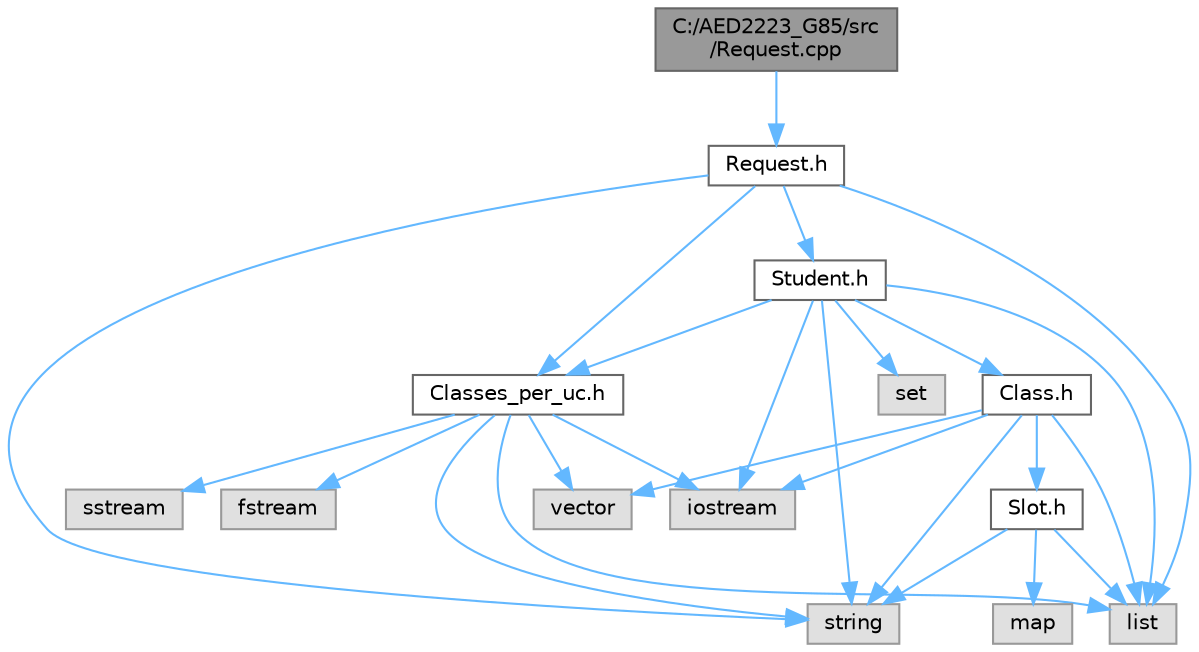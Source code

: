 digraph "C:/AED2223_G85/src/Request.cpp"
{
 // LATEX_PDF_SIZE
  bgcolor="transparent";
  edge [fontname=Helvetica,fontsize=10,labelfontname=Helvetica,labelfontsize=10];
  node [fontname=Helvetica,fontsize=10,shape=box,height=0.2,width=0.4];
  Node1 [label="C:/AED2223_G85/src\l/Request.cpp",height=0.2,width=0.4,color="gray40", fillcolor="grey60", style="filled", fontcolor="black",tooltip=" "];
  Node1 -> Node2 [color="steelblue1",style="solid"];
  Node2 [label="Request.h",height=0.2,width=0.4,color="grey40", fillcolor="white", style="filled",URL="$_request_8h.html",tooltip=" "];
  Node2 -> Node3 [color="steelblue1",style="solid"];
  Node3 [label="string",height=0.2,width=0.4,color="grey60", fillcolor="#E0E0E0", style="filled",tooltip=" "];
  Node2 -> Node4 [color="steelblue1",style="solid"];
  Node4 [label="Classes_per_uc.h",height=0.2,width=0.4,color="grey40", fillcolor="white", style="filled",URL="$_classes__per__uc_8h.html",tooltip=" "];
  Node4 -> Node3 [color="steelblue1",style="solid"];
  Node4 -> Node5 [color="steelblue1",style="solid"];
  Node5 [label="vector",height=0.2,width=0.4,color="grey60", fillcolor="#E0E0E0", style="filled",tooltip=" "];
  Node4 -> Node6 [color="steelblue1",style="solid"];
  Node6 [label="iostream",height=0.2,width=0.4,color="grey60", fillcolor="#E0E0E0", style="filled",tooltip=" "];
  Node4 -> Node7 [color="steelblue1",style="solid"];
  Node7 [label="fstream",height=0.2,width=0.4,color="grey60", fillcolor="#E0E0E0", style="filled",tooltip=" "];
  Node4 -> Node8 [color="steelblue1",style="solid"];
  Node8 [label="sstream",height=0.2,width=0.4,color="grey60", fillcolor="#E0E0E0", style="filled",tooltip=" "];
  Node4 -> Node9 [color="steelblue1",style="solid"];
  Node9 [label="list",height=0.2,width=0.4,color="grey60", fillcolor="#E0E0E0", style="filled",tooltip=" "];
  Node2 -> Node10 [color="steelblue1",style="solid"];
  Node10 [label="Student.h",height=0.2,width=0.4,color="grey40", fillcolor="white", style="filled",URL="$_student_8h.html",tooltip=" "];
  Node10 -> Node6 [color="steelblue1",style="solid"];
  Node10 -> Node11 [color="steelblue1",style="solid"];
  Node11 [label="Class.h",height=0.2,width=0.4,color="grey40", fillcolor="white", style="filled",URL="$_class_8h.html",tooltip=" "];
  Node11 -> Node3 [color="steelblue1",style="solid"];
  Node11 -> Node6 [color="steelblue1",style="solid"];
  Node11 -> Node5 [color="steelblue1",style="solid"];
  Node11 -> Node9 [color="steelblue1",style="solid"];
  Node11 -> Node12 [color="steelblue1",style="solid"];
  Node12 [label="Slot.h",height=0.2,width=0.4,color="grey40", fillcolor="white", style="filled",URL="$_slot_8h.html",tooltip=" "];
  Node12 -> Node3 [color="steelblue1",style="solid"];
  Node12 -> Node9 [color="steelblue1",style="solid"];
  Node12 -> Node13 [color="steelblue1",style="solid"];
  Node13 [label="map",height=0.2,width=0.4,color="grey60", fillcolor="#E0E0E0", style="filled",tooltip=" "];
  Node10 -> Node4 [color="steelblue1",style="solid"];
  Node10 -> Node3 [color="steelblue1",style="solid"];
  Node10 -> Node9 [color="steelblue1",style="solid"];
  Node10 -> Node14 [color="steelblue1",style="solid"];
  Node14 [label="set",height=0.2,width=0.4,color="grey60", fillcolor="#E0E0E0", style="filled",tooltip=" "];
  Node2 -> Node9 [color="steelblue1",style="solid"];
}
